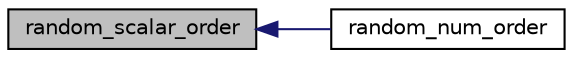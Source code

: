 digraph "random_scalar_order"
{
  edge [fontname="Helvetica",fontsize="10",labelfontname="Helvetica",labelfontsize="10"];
  node [fontname="Helvetica",fontsize="10",shape=record];
  rankdir="LR";
  Node51 [label="random_scalar_order",height=0.2,width=0.4,color="black", fillcolor="grey75", style="filled", fontcolor="black"];
  Node51 -> Node52 [dir="back",color="midnightblue",fontsize="10",style="solid",fontname="Helvetica"];
  Node52 [label="random_num_order",height=0.2,width=0.4,color="black", fillcolor="white", style="filled",URL="$tests_8c.html#a42cb03d4f7095f89268e9fd6aa451885"];
}
